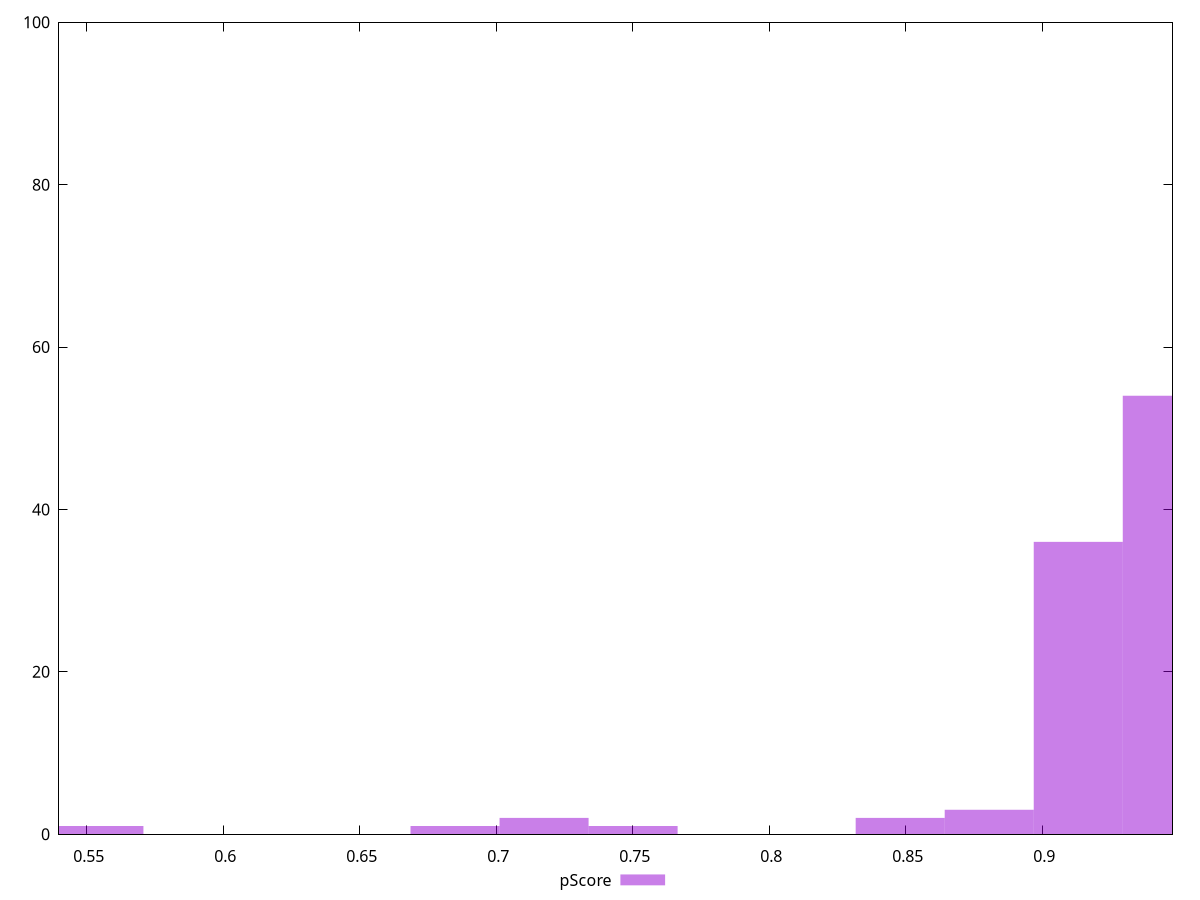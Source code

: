 reset

$pScore <<EOF
0.913181694526937 36
0.9457953264743276 54
0.8805680625795465 3
0.5544317431056404 1
0.6848862708952027 1
0.7174999028425934 2
0.750113534789984 1
0.8479544306321558 2
EOF

set key outside below
set boxwidth 0.03261363194739061
set xrange [0.5398154514172032:0.9477038501451178]
set yrange [0:100]
set trange [0:100]
set style fill transparent solid 0.5 noborder
set terminal svg size 640, 490 enhanced background rgb 'white'
set output "reprap/bootup-time/samples/pages+cached/pScore/histogram.svg"

plot $pScore title "pScore" with boxes

reset
